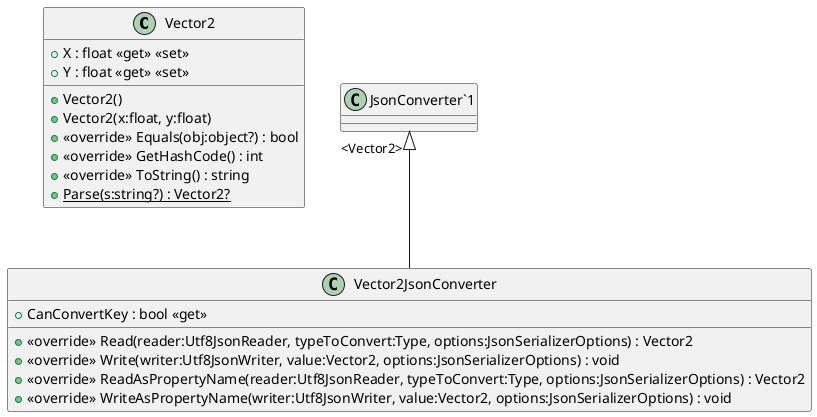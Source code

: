 @startuml
class Vector2 {
    + X : float <<get>> <<set>>
    + Y : float <<get>> <<set>>
    + Vector2()
    + Vector2(x:float, y:float)
    + <<override>> Equals(obj:object?) : bool
    + <<override>> GetHashCode() : int
    + <<override>> ToString() : string
    + {static} Parse(s:string?) : Vector2?
}
class Vector2JsonConverter {
    + <<override>> Read(reader:Utf8JsonReader, typeToConvert:Type, options:JsonSerializerOptions) : Vector2
    + <<override>> Write(writer:Utf8JsonWriter, value:Vector2, options:JsonSerializerOptions) : void
    + CanConvertKey : bool <<get>>
    + <<override>> ReadAsPropertyName(reader:Utf8JsonReader, typeToConvert:Type, options:JsonSerializerOptions) : Vector2
    + <<override>> WriteAsPropertyName(writer:Utf8JsonWriter, value:Vector2, options:JsonSerializerOptions) : void
}
"JsonConverter`1" "<Vector2>" <|-- Vector2JsonConverter
@enduml
